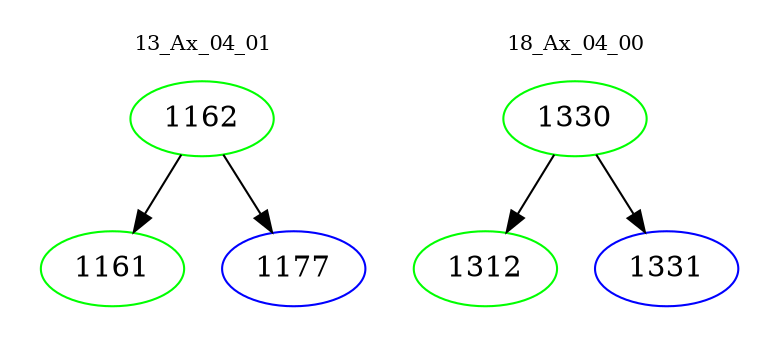 digraph{
subgraph cluster_0 {
color = white
label = "13_Ax_04_01";
fontsize=10;
T0_1162 [label="1162", color="green"]
T0_1162 -> T0_1161 [color="black"]
T0_1161 [label="1161", color="green"]
T0_1162 -> T0_1177 [color="black"]
T0_1177 [label="1177", color="blue"]
}
subgraph cluster_1 {
color = white
label = "18_Ax_04_00";
fontsize=10;
T1_1330 [label="1330", color="green"]
T1_1330 -> T1_1312 [color="black"]
T1_1312 [label="1312", color="green"]
T1_1330 -> T1_1331 [color="black"]
T1_1331 [label="1331", color="blue"]
}
}
